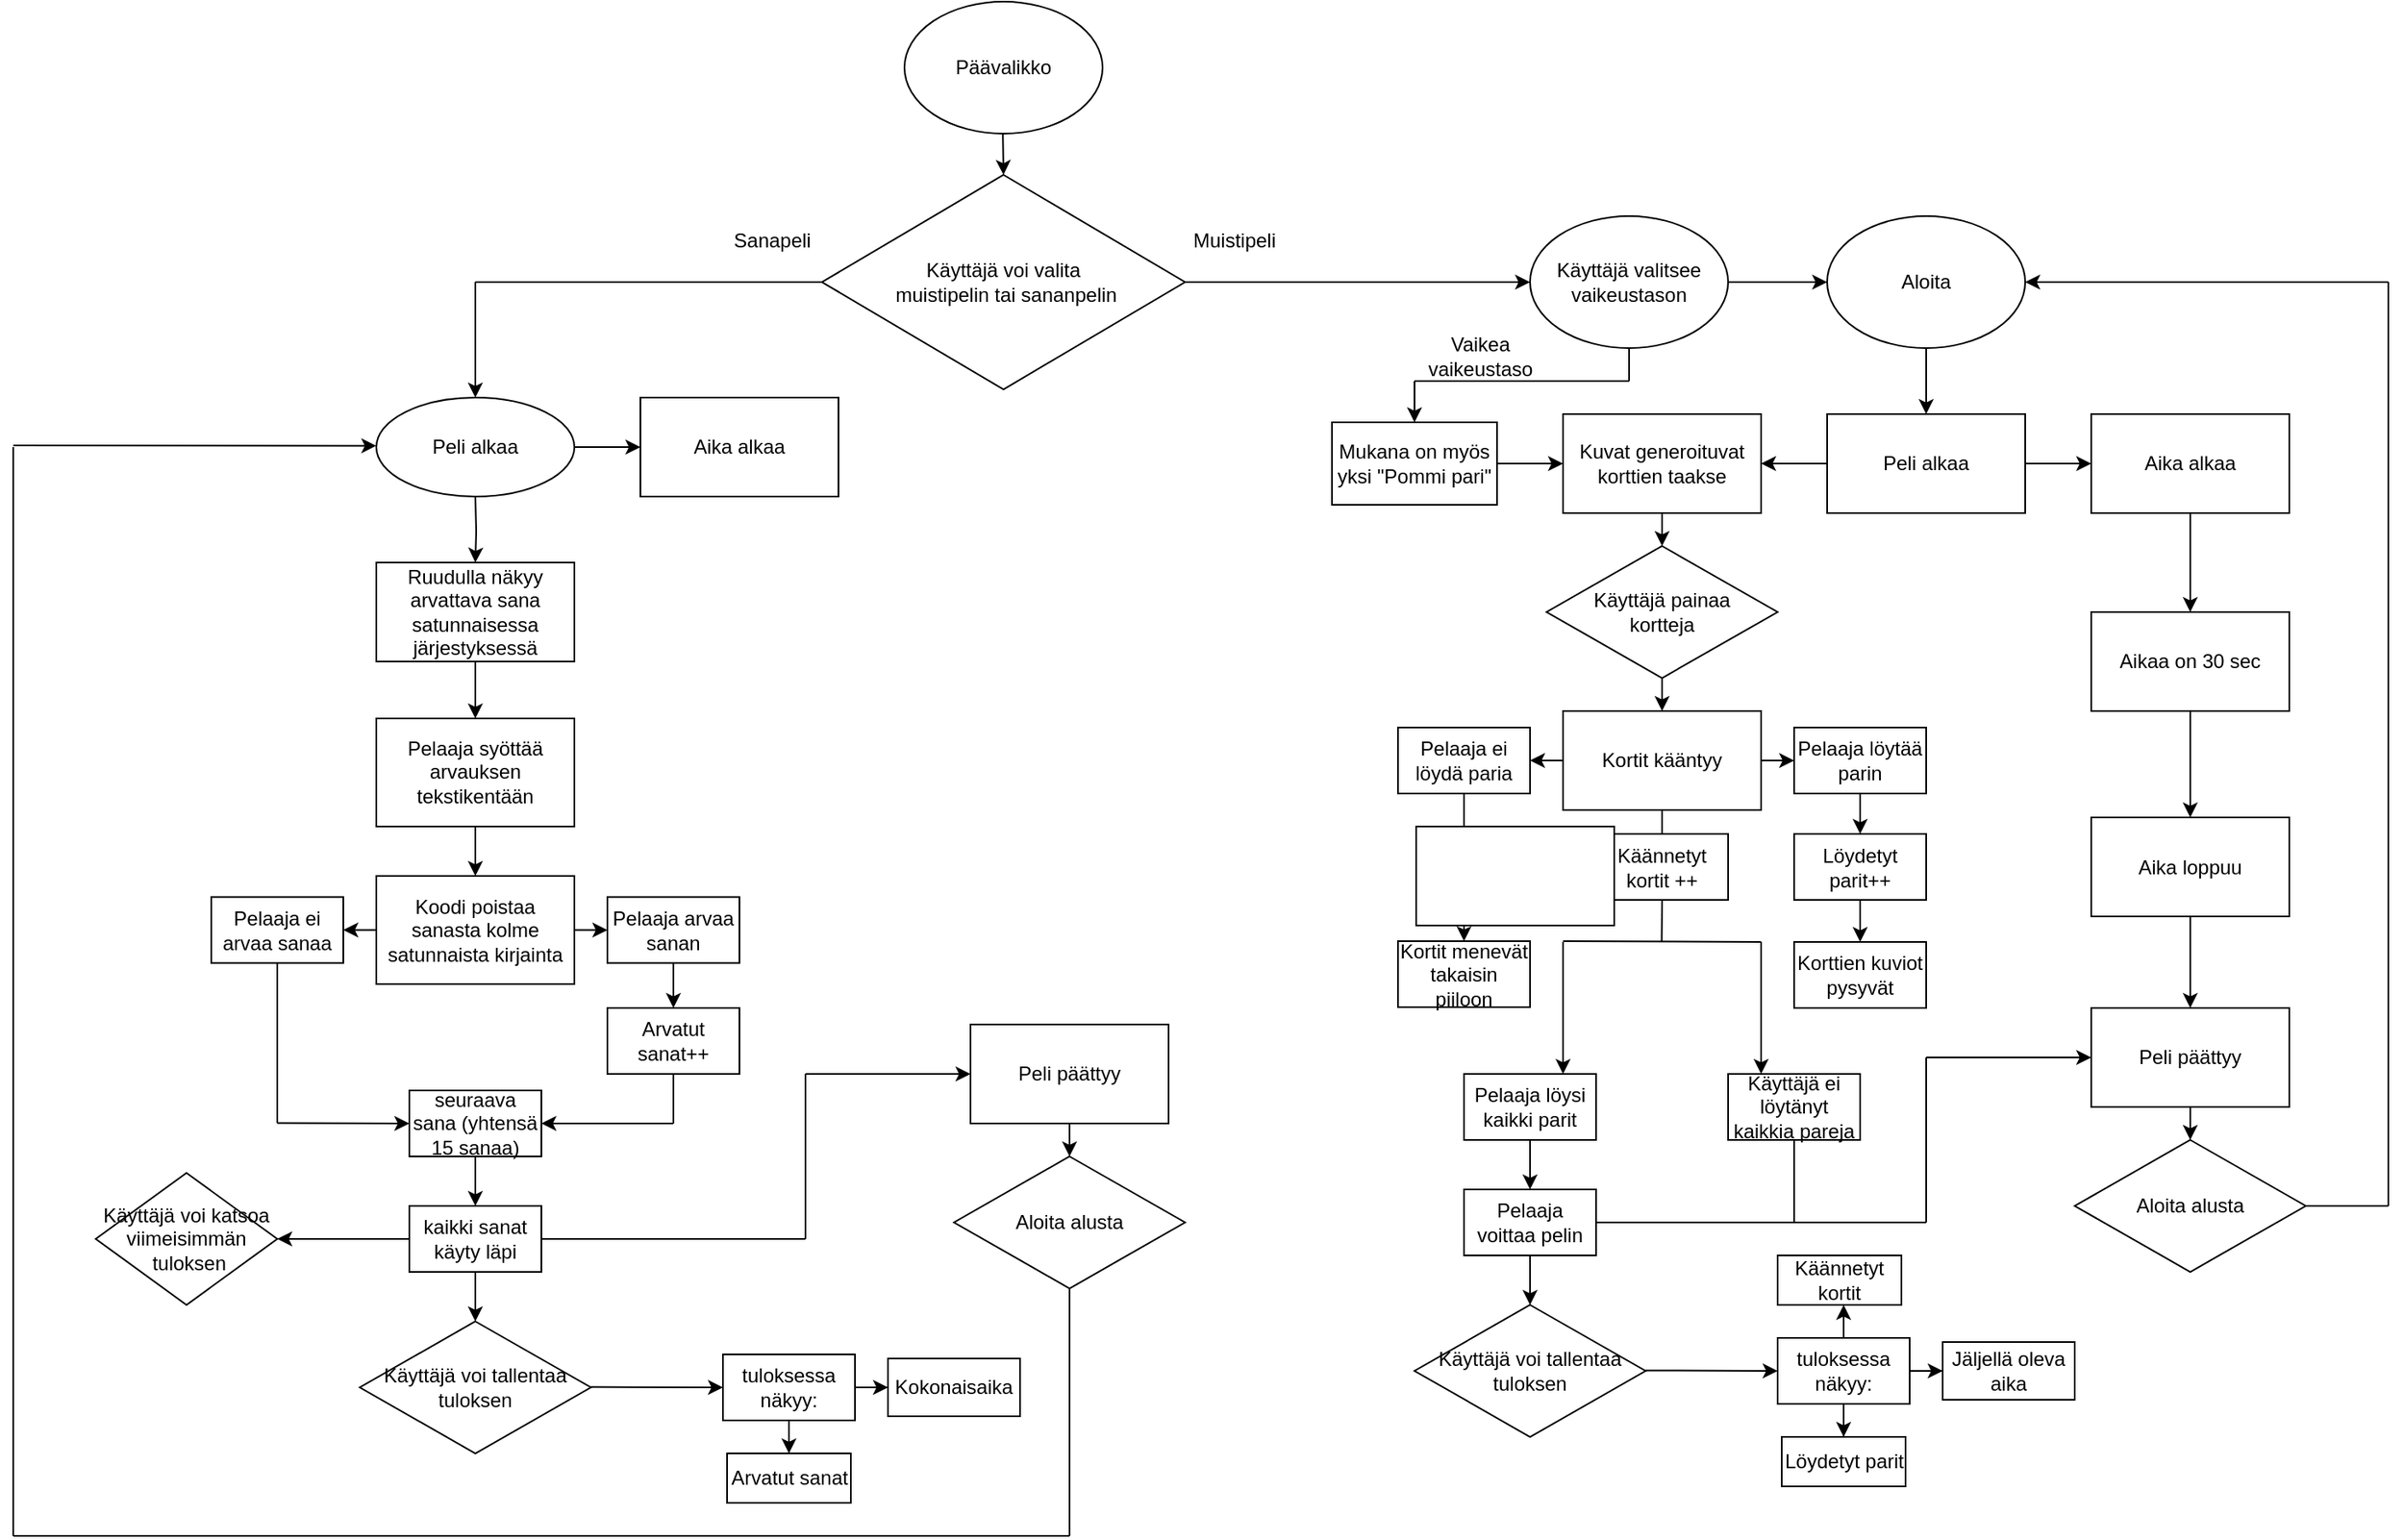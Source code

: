 <mxfile version="22.1.18" type="device">
  <diagram name="Sivu-1" id="blg8IRJWfw7xRQoUXau0">
    <mxGraphModel dx="2183" dy="1839" grid="1" gridSize="10" guides="1" tooltips="1" connect="1" arrows="1" fold="1" page="1" pageScale="1" pageWidth="827" pageHeight="1169" math="0" shadow="0">
      <root>
        <mxCell id="0" />
        <mxCell id="1" parent="0" />
        <mxCell id="RdQ2x4YeOk4E74sTO1TI-1" value="Aloita" style="ellipse;whiteSpace=wrap;html=1;" parent="1" vertex="1">
          <mxGeometry x="899" y="40" width="120" height="80" as="geometry" />
        </mxCell>
        <mxCell id="RdQ2x4YeOk4E74sTO1TI-3" value="" style="endArrow=classic;html=1;rounded=0;exitX=0.5;exitY=1;exitDx=0;exitDy=0;entryX=0.5;entryY=0;entryDx=0;entryDy=0;" parent="1" source="RdQ2x4YeOk4E74sTO1TI-1" target="RdQ2x4YeOk4E74sTO1TI-4" edge="1">
          <mxGeometry width="50" height="50" relative="1" as="geometry">
            <mxPoint x="829" y="290" as="sourcePoint" />
            <mxPoint x="839" y="160" as="targetPoint" />
          </mxGeometry>
        </mxCell>
        <mxCell id="RdQ2x4YeOk4E74sTO1TI-4" value="Peli alkaa" style="rounded=0;whiteSpace=wrap;html=1;" parent="1" vertex="1">
          <mxGeometry x="899" y="160" width="120" height="60" as="geometry" />
        </mxCell>
        <mxCell id="RdQ2x4YeOk4E74sTO1TI-5" value="Aika alkaa" style="rounded=0;whiteSpace=wrap;html=1;" parent="1" vertex="1">
          <mxGeometry x="1059" y="160" width="120" height="60" as="geometry" />
        </mxCell>
        <mxCell id="RdQ2x4YeOk4E74sTO1TI-6" value="Kuvat generoituvat&lt;br&gt;korttien taakse" style="rounded=0;whiteSpace=wrap;html=1;" parent="1" vertex="1">
          <mxGeometry x="739" y="160" width="120" height="60" as="geometry" />
        </mxCell>
        <mxCell id="RdQ2x4YeOk4E74sTO1TI-7" value="" style="endArrow=classic;html=1;rounded=0;exitX=0;exitY=0.5;exitDx=0;exitDy=0;entryX=1;entryY=0.5;entryDx=0;entryDy=0;" parent="1" source="RdQ2x4YeOk4E74sTO1TI-4" target="RdQ2x4YeOk4E74sTO1TI-6" edge="1">
          <mxGeometry width="50" height="50" relative="1" as="geometry">
            <mxPoint x="969" y="120" as="sourcePoint" />
            <mxPoint x="969" y="170" as="targetPoint" />
          </mxGeometry>
        </mxCell>
        <mxCell id="RdQ2x4YeOk4E74sTO1TI-8" value="" style="endArrow=classic;html=1;rounded=0;entryX=0;entryY=0.5;entryDx=0;entryDy=0;" parent="1" target="RdQ2x4YeOk4E74sTO1TI-5" edge="1">
          <mxGeometry width="50" height="50" relative="1" as="geometry">
            <mxPoint x="1019" y="190" as="sourcePoint" />
            <mxPoint x="869" y="200" as="targetPoint" />
          </mxGeometry>
        </mxCell>
        <mxCell id="RdQ2x4YeOk4E74sTO1TI-9" value="" style="endArrow=classic;html=1;rounded=0;exitX=0.5;exitY=1;exitDx=0;exitDy=0;" parent="1" source="RdQ2x4YeOk4E74sTO1TI-5" edge="1">
          <mxGeometry width="50" height="50" relative="1" as="geometry">
            <mxPoint x="1029" y="200" as="sourcePoint" />
            <mxPoint x="1119" y="280" as="targetPoint" />
          </mxGeometry>
        </mxCell>
        <mxCell id="RdQ2x4YeOk4E74sTO1TI-10" value="Aikaa on 30 sec" style="rounded=0;whiteSpace=wrap;html=1;" parent="1" vertex="1">
          <mxGeometry x="1059" y="280" width="120" height="60" as="geometry" />
        </mxCell>
        <mxCell id="RdQ2x4YeOk4E74sTO1TI-11" value="Käyttäjä painaa &lt;br&gt;kortteja" style="rhombus;whiteSpace=wrap;html=1;" parent="1" vertex="1">
          <mxGeometry x="729" y="240" width="140" height="80" as="geometry" />
        </mxCell>
        <mxCell id="RdQ2x4YeOk4E74sTO1TI-12" value="" style="endArrow=classic;html=1;rounded=0;exitX=0.5;exitY=1;exitDx=0;exitDy=0;entryX=0.5;entryY=0;entryDx=0;entryDy=0;" parent="1" source="RdQ2x4YeOk4E74sTO1TI-6" target="RdQ2x4YeOk4E74sTO1TI-11" edge="1">
          <mxGeometry width="50" height="50" relative="1" as="geometry">
            <mxPoint x="969" y="120" as="sourcePoint" />
            <mxPoint x="969" y="170" as="targetPoint" />
          </mxGeometry>
        </mxCell>
        <mxCell id="RdQ2x4YeOk4E74sTO1TI-13" value="" style="endArrow=classic;html=1;rounded=0;exitX=0.5;exitY=1;exitDx=0;exitDy=0;entryX=0.5;entryY=0;entryDx=0;entryDy=0;" parent="1" source="RdQ2x4YeOk4E74sTO1TI-10" target="RdQ2x4YeOk4E74sTO1TI-14" edge="1">
          <mxGeometry width="50" height="50" relative="1" as="geometry">
            <mxPoint x="1129" y="230" as="sourcePoint" />
            <mxPoint x="1119" y="400" as="targetPoint" />
          </mxGeometry>
        </mxCell>
        <mxCell id="RdQ2x4YeOk4E74sTO1TI-14" value="Aika loppuu" style="rounded=0;whiteSpace=wrap;html=1;" parent="1" vertex="1">
          <mxGeometry x="1059" y="404.5" width="120" height="60" as="geometry" />
        </mxCell>
        <mxCell id="RdQ2x4YeOk4E74sTO1TI-15" value="Peli päättyy" style="rounded=0;whiteSpace=wrap;html=1;" parent="1" vertex="1">
          <mxGeometry x="1059" y="520" width="120" height="60" as="geometry" />
        </mxCell>
        <mxCell id="RdQ2x4YeOk4E74sTO1TI-16" value="" style="endArrow=classic;html=1;rounded=0;exitX=0.5;exitY=1;exitDx=0;exitDy=0;entryX=0.5;entryY=0;entryDx=0;entryDy=0;" parent="1" source="RdQ2x4YeOk4E74sTO1TI-14" target="RdQ2x4YeOk4E74sTO1TI-15" edge="1">
          <mxGeometry width="50" height="50" relative="1" as="geometry">
            <mxPoint x="1129" y="350" as="sourcePoint" />
            <mxPoint x="1129" y="415" as="targetPoint" />
          </mxGeometry>
        </mxCell>
        <mxCell id="RdQ2x4YeOk4E74sTO1TI-18" value="Aloita alusta" style="rhombus;whiteSpace=wrap;html=1;" parent="1" vertex="1">
          <mxGeometry x="1049" y="600" width="140" height="80" as="geometry" />
        </mxCell>
        <mxCell id="RdQ2x4YeOk4E74sTO1TI-19" value="" style="endArrow=classic;html=1;rounded=0;exitX=0.5;exitY=1;exitDx=0;exitDy=0;entryX=0.5;entryY=0;entryDx=0;entryDy=0;" parent="1" source="RdQ2x4YeOk4E74sTO1TI-15" target="RdQ2x4YeOk4E74sTO1TI-18" edge="1">
          <mxGeometry width="50" height="50" relative="1" as="geometry">
            <mxPoint x="1129" y="475" as="sourcePoint" />
            <mxPoint x="1129" y="530" as="targetPoint" />
          </mxGeometry>
        </mxCell>
        <mxCell id="RdQ2x4YeOk4E74sTO1TI-21" value="" style="endArrow=none;html=1;rounded=0;exitX=1;exitY=0.5;exitDx=0;exitDy=0;" parent="1" source="RdQ2x4YeOk4E74sTO1TI-18" edge="1">
          <mxGeometry width="50" height="50" relative="1" as="geometry">
            <mxPoint x="939" y="480" as="sourcePoint" />
            <mxPoint x="1239" y="640" as="targetPoint" />
          </mxGeometry>
        </mxCell>
        <mxCell id="RdQ2x4YeOk4E74sTO1TI-22" value="" style="endArrow=classic;html=1;rounded=0;entryX=1;entryY=0.5;entryDx=0;entryDy=0;" parent="1" target="RdQ2x4YeOk4E74sTO1TI-1" edge="1">
          <mxGeometry width="50" height="50" relative="1" as="geometry">
            <mxPoint x="1239" y="80" as="sourcePoint" />
            <mxPoint x="1119" y="87.895" as="targetPoint" />
          </mxGeometry>
        </mxCell>
        <mxCell id="RdQ2x4YeOk4E74sTO1TI-23" value="" style="endArrow=none;html=1;rounded=0;" parent="1" edge="1">
          <mxGeometry width="50" height="50" relative="1" as="geometry">
            <mxPoint x="1239" y="640" as="sourcePoint" />
            <mxPoint x="1239" y="80" as="targetPoint" />
          </mxGeometry>
        </mxCell>
        <mxCell id="RdQ2x4YeOk4E74sTO1TI-25" value="Pelaaja ei löydä paria" style="rounded=0;whiteSpace=wrap;html=1;" parent="1" vertex="1">
          <mxGeometry x="639" y="350" width="80" height="40" as="geometry" />
        </mxCell>
        <mxCell id="RdQ2x4YeOk4E74sTO1TI-27" value="Pelaaja löytää parin" style="rounded=0;whiteSpace=wrap;html=1;" parent="1" vertex="1">
          <mxGeometry x="879" y="350" width="80" height="40" as="geometry" />
        </mxCell>
        <mxCell id="RdQ2x4YeOk4E74sTO1TI-28" value="Kortit kääntyy" style="rounded=0;whiteSpace=wrap;html=1;" parent="1" vertex="1">
          <mxGeometry x="739" y="340" width="120" height="60" as="geometry" />
        </mxCell>
        <mxCell id="RdQ2x4YeOk4E74sTO1TI-29" value="" style="endArrow=classic;html=1;rounded=0;exitX=1;exitY=0.5;exitDx=0;exitDy=0;entryX=0;entryY=0.5;entryDx=0;entryDy=0;" parent="1" source="RdQ2x4YeOk4E74sTO1TI-28" target="RdQ2x4YeOk4E74sTO1TI-27" edge="1">
          <mxGeometry width="50" height="50" relative="1" as="geometry">
            <mxPoint x="969" y="130" as="sourcePoint" />
            <mxPoint x="969" y="170" as="targetPoint" />
          </mxGeometry>
        </mxCell>
        <mxCell id="RdQ2x4YeOk4E74sTO1TI-30" value="" style="endArrow=classic;html=1;rounded=0;entryX=1;entryY=0.5;entryDx=0;entryDy=0;" parent="1" target="RdQ2x4YeOk4E74sTO1TI-25" edge="1">
          <mxGeometry width="50" height="50" relative="1" as="geometry">
            <mxPoint x="739" y="370" as="sourcePoint" />
            <mxPoint x="889" y="380" as="targetPoint" />
          </mxGeometry>
        </mxCell>
        <mxCell id="RdQ2x4YeOk4E74sTO1TI-32" value="" style="endArrow=classic;html=1;rounded=0;entryX=0.5;entryY=0;entryDx=0;entryDy=0;exitX=0.5;exitY=1;exitDx=0;exitDy=0;" parent="1" source="RdQ2x4YeOk4E74sTO1TI-25" target="RdQ2x4YeOk4E74sTO1TI-39" edge="1">
          <mxGeometry width="50" height="50" relative="1" as="geometry">
            <mxPoint x="749" y="380" as="sourcePoint" />
            <mxPoint x="729" y="380" as="targetPoint" />
          </mxGeometry>
        </mxCell>
        <mxCell id="RdQ2x4YeOk4E74sTO1TI-34" value="Löydetyt parit++" style="rounded=0;whiteSpace=wrap;html=1;" parent="1" vertex="1">
          <mxGeometry x="879" y="414.5" width="80" height="40" as="geometry" />
        </mxCell>
        <mxCell id="RdQ2x4YeOk4E74sTO1TI-35" value="" style="endArrow=classic;html=1;rounded=0;entryX=0.5;entryY=0;entryDx=0;entryDy=0;exitX=0.5;exitY=1;exitDx=0;exitDy=0;" parent="1" target="RdQ2x4YeOk4E74sTO1TI-34" edge="1">
          <mxGeometry width="50" height="50" relative="1" as="geometry">
            <mxPoint x="919" y="390" as="sourcePoint" />
            <mxPoint x="969" y="380" as="targetPoint" />
          </mxGeometry>
        </mxCell>
        <mxCell id="RdQ2x4YeOk4E74sTO1TI-36" value="Korttien kuviot pysyvät" style="rounded=0;whiteSpace=wrap;html=1;" parent="1" vertex="1">
          <mxGeometry x="879" y="480" width="80" height="40" as="geometry" />
        </mxCell>
        <mxCell id="RdQ2x4YeOk4E74sTO1TI-37" value="" style="endArrow=classic;html=1;rounded=0;entryX=0.5;entryY=0;entryDx=0;entryDy=0;exitX=0.5;exitY=1;exitDx=0;exitDy=0;" parent="1" source="RdQ2x4YeOk4E74sTO1TI-34" target="RdQ2x4YeOk4E74sTO1TI-36" edge="1">
          <mxGeometry width="50" height="50" relative="1" as="geometry">
            <mxPoint x="929" y="400" as="sourcePoint" />
            <mxPoint x="929" y="425" as="targetPoint" />
          </mxGeometry>
        </mxCell>
        <mxCell id="RdQ2x4YeOk4E74sTO1TI-38" value="" style="endArrow=classic;html=1;rounded=0;exitX=0.5;exitY=1;exitDx=0;exitDy=0;entryX=0.5;entryY=0;entryDx=0;entryDy=0;" parent="1" source="RdQ2x4YeOk4E74sTO1TI-11" target="RdQ2x4YeOk4E74sTO1TI-28" edge="1">
          <mxGeometry width="50" height="50" relative="1" as="geometry">
            <mxPoint x="809" y="230" as="sourcePoint" />
            <mxPoint x="809" y="250" as="targetPoint" />
          </mxGeometry>
        </mxCell>
        <mxCell id="RdQ2x4YeOk4E74sTO1TI-39" value="Kortit menevät takaisin piiloon" style="rounded=0;whiteSpace=wrap;html=1;" parent="1" vertex="1">
          <mxGeometry x="639" y="479.5" width="80" height="40" as="geometry" />
        </mxCell>
        <mxCell id="RdQ2x4YeOk4E74sTO1TI-41" value="Pelaaja löysi kaikki parit" style="rounded=0;whiteSpace=wrap;html=1;" parent="1" vertex="1">
          <mxGeometry x="679" y="560" width="80" height="40" as="geometry" />
        </mxCell>
        <mxCell id="RdQ2x4YeOk4E74sTO1TI-42" value="" style="endArrow=classic;html=1;rounded=0;entryX=0.75;entryY=0;entryDx=0;entryDy=0;" parent="1" target="RdQ2x4YeOk4E74sTO1TI-41" edge="1">
          <mxGeometry width="50" height="50" relative="1" as="geometry">
            <mxPoint x="739" y="480" as="sourcePoint" />
            <mxPoint x="809" y="350" as="targetPoint" />
          </mxGeometry>
        </mxCell>
        <mxCell id="RdQ2x4YeOk4E74sTO1TI-43" value="Käyttäjä ei löytänyt kaikkia pareja" style="rounded=0;whiteSpace=wrap;html=1;" parent="1" vertex="1">
          <mxGeometry x="839" y="560" width="80" height="40" as="geometry" />
        </mxCell>
        <mxCell id="RdQ2x4YeOk4E74sTO1TI-44" value="Pelaaja voittaa pelin" style="rounded=0;whiteSpace=wrap;html=1;" parent="1" vertex="1">
          <mxGeometry x="679" y="630" width="80" height="40" as="geometry" />
        </mxCell>
        <mxCell id="RdQ2x4YeOk4E74sTO1TI-45" value="" style="endArrow=classic;html=1;rounded=0;entryX=0.25;entryY=0;entryDx=0;entryDy=0;" parent="1" target="RdQ2x4YeOk4E74sTO1TI-43" edge="1">
          <mxGeometry width="50" height="50" relative="1" as="geometry">
            <mxPoint x="859" y="480" as="sourcePoint" />
            <mxPoint x="734" y="570" as="targetPoint" />
          </mxGeometry>
        </mxCell>
        <mxCell id="RdQ2x4YeOk4E74sTO1TI-46" value="" style="endArrow=none;html=1;rounded=0;exitX=1;exitY=0.5;exitDx=0;exitDy=0;" parent="1" source="RdQ2x4YeOk4E74sTO1TI-44" edge="1">
          <mxGeometry width="50" height="50" relative="1" as="geometry">
            <mxPoint x="839" y="659.7" as="sourcePoint" />
            <mxPoint x="959" y="650" as="targetPoint" />
          </mxGeometry>
        </mxCell>
        <mxCell id="RdQ2x4YeOk4E74sTO1TI-47" value="" style="endArrow=none;html=1;rounded=0;" parent="1" edge="1">
          <mxGeometry width="50" height="50" relative="1" as="geometry">
            <mxPoint x="959" y="650" as="sourcePoint" />
            <mxPoint x="959" y="550" as="targetPoint" />
          </mxGeometry>
        </mxCell>
        <mxCell id="RdQ2x4YeOk4E74sTO1TI-48" value="" style="endArrow=classic;html=1;rounded=0;entryX=0;entryY=0.5;entryDx=0;entryDy=0;" parent="1" target="RdQ2x4YeOk4E74sTO1TI-15" edge="1">
          <mxGeometry width="50" height="50" relative="1" as="geometry">
            <mxPoint x="959" y="550" as="sourcePoint" />
            <mxPoint x="689" y="490" as="targetPoint" />
          </mxGeometry>
        </mxCell>
        <mxCell id="RdQ2x4YeOk4E74sTO1TI-49" value="" style="endArrow=classic;html=1;rounded=0;entryX=0.5;entryY=0;entryDx=0;entryDy=0;exitX=0.5;exitY=1;exitDx=0;exitDy=0;" parent="1" source="RdQ2x4YeOk4E74sTO1TI-41" target="RdQ2x4YeOk4E74sTO1TI-44" edge="1">
          <mxGeometry width="50" height="50" relative="1" as="geometry">
            <mxPoint x="689" y="464.5" as="sourcePoint" />
            <mxPoint x="689" y="490" as="targetPoint" />
          </mxGeometry>
        </mxCell>
        <mxCell id="RdQ2x4YeOk4E74sTO1TI-50" value="" style="endArrow=none;html=1;rounded=0;entryX=0.5;entryY=1;entryDx=0;entryDy=0;" parent="1" target="RdQ2x4YeOk4E74sTO1TI-43" edge="1">
          <mxGeometry width="50" height="50" relative="1" as="geometry">
            <mxPoint x="879" y="650" as="sourcePoint" />
            <mxPoint x="969" y="560" as="targetPoint" />
          </mxGeometry>
        </mxCell>
        <mxCell id="RdQ2x4YeOk4E74sTO1TI-51" value="" style="endArrow=none;html=1;rounded=0;exitX=1;exitY=0.5;exitDx=0;exitDy=0;" parent="1" edge="1">
          <mxGeometry width="50" height="50" relative="1" as="geometry">
            <mxPoint x="739" y="479.5" as="sourcePoint" />
            <mxPoint x="859" y="480" as="targetPoint" />
          </mxGeometry>
        </mxCell>
        <mxCell id="RdQ2x4YeOk4E74sTO1TI-52" value="" style="endArrow=none;html=1;rounded=0;entryX=0.5;entryY=1;entryDx=0;entryDy=0;" parent="1" source="RdQ2x4YeOk4E74sTO1TI-31" target="RdQ2x4YeOk4E74sTO1TI-28" edge="1">
          <mxGeometry width="50" height="50" relative="1" as="geometry">
            <mxPoint x="798.76" y="479.5" as="sourcePoint" />
            <mxPoint x="798.76" y="429.5" as="targetPoint" />
          </mxGeometry>
        </mxCell>
        <mxCell id="TC17rRujDP-4hTcENaMx-3" value="Käyttäjä voi valita&lt;br&gt;&amp;nbsp;muistipelin tai sananpelin" style="rhombus;whiteSpace=wrap;html=1;" parent="1" vertex="1">
          <mxGeometry x="290" y="15" width="220" height="130" as="geometry" />
        </mxCell>
        <mxCell id="TC17rRujDP-4hTcENaMx-4" value="Päävalikko" style="ellipse;whiteSpace=wrap;html=1;" parent="1" vertex="1">
          <mxGeometry x="340" y="-90" width="120" height="80" as="geometry" />
        </mxCell>
        <mxCell id="TC17rRujDP-4hTcENaMx-5" value="" style="endArrow=classic;html=1;rounded=0;exitX=1;exitY=0.5;exitDx=0;exitDy=0;" parent="1" source="TC17rRujDP-4hTcENaMx-3" edge="1">
          <mxGeometry width="50" height="50" relative="1" as="geometry">
            <mxPoint x="629" y="80" as="sourcePoint" />
            <mxPoint x="719" y="80" as="targetPoint" />
          </mxGeometry>
        </mxCell>
        <mxCell id="TC17rRujDP-4hTcENaMx-6" value="Muistipeli" style="text;html=1;strokeColor=none;fillColor=none;align=center;verticalAlign=middle;whiteSpace=wrap;rounded=0;" parent="1" vertex="1">
          <mxGeometry x="510" y="40" width="60" height="30" as="geometry" />
        </mxCell>
        <mxCell id="TC17rRujDP-4hTcENaMx-7" value="Sanapeli" style="text;html=1;strokeColor=none;fillColor=none;align=center;verticalAlign=middle;whiteSpace=wrap;rounded=0;" parent="1" vertex="1">
          <mxGeometry x="230" y="40" width="60" height="30" as="geometry" />
        </mxCell>
        <mxCell id="TC17rRujDP-4hTcENaMx-9" value="" style="endArrow=classic;html=1;rounded=0;exitX=0.5;exitY=1;exitDx=0;exitDy=0;entryX=0.5;entryY=0;entryDx=0;entryDy=0;" parent="1" target="TC17rRujDP-4hTcENaMx-3" edge="1">
          <mxGeometry width="50" height="50" relative="1" as="geometry">
            <mxPoint x="399.6" y="-10" as="sourcePoint" />
            <mxPoint x="399.6" y="10" as="targetPoint" />
          </mxGeometry>
        </mxCell>
        <mxCell id="TC17rRujDP-4hTcENaMx-12" value="" style="endArrow=none;html=1;rounded=0;entryX=0.5;entryY=1;entryDx=0;entryDy=0;" parent="1" target="RdQ2x4YeOk4E74sTO1TI-31" edge="1">
          <mxGeometry width="50" height="50" relative="1" as="geometry">
            <mxPoint x="798.76" y="479.5" as="sourcePoint" />
            <mxPoint x="799" y="400" as="targetPoint" />
          </mxGeometry>
        </mxCell>
        <mxCell id="RdQ2x4YeOk4E74sTO1TI-31" value="Käännetyt kortit ++" style="rounded=0;whiteSpace=wrap;html=1;" parent="1" vertex="1">
          <mxGeometry x="759" y="414.5" width="80" height="40" as="geometry" />
        </mxCell>
        <mxCell id="TC17rRujDP-4hTcENaMx-14" value="Käyttäjä voi tallentaa tuloksen" style="rhombus;whiteSpace=wrap;html=1;" parent="1" vertex="1">
          <mxGeometry x="649" y="700" width="140" height="80" as="geometry" />
        </mxCell>
        <mxCell id="TC17rRujDP-4hTcENaMx-15" value="" style="endArrow=classic;html=1;rounded=0;entryX=0.5;entryY=0;entryDx=0;entryDy=0;exitX=0.5;exitY=1;exitDx=0;exitDy=0;" parent="1" edge="1">
          <mxGeometry width="50" height="50" relative="1" as="geometry">
            <mxPoint x="719" y="670" as="sourcePoint" />
            <mxPoint x="719" y="700" as="targetPoint" />
          </mxGeometry>
        </mxCell>
        <mxCell id="TC17rRujDP-4hTcENaMx-16" value="Käyttäjä valitsee vaikeustason" style="ellipse;whiteSpace=wrap;html=1;" parent="1" vertex="1">
          <mxGeometry x="719" y="40" width="120" height="80" as="geometry" />
        </mxCell>
        <mxCell id="TC17rRujDP-4hTcENaMx-17" value="" style="endArrow=classic;html=1;rounded=0;exitX=1;exitY=0.5;exitDx=0;exitDy=0;" parent="1" edge="1">
          <mxGeometry width="50" height="50" relative="1" as="geometry">
            <mxPoint x="839" y="80" as="sourcePoint" />
            <mxPoint x="899" y="80" as="targetPoint" />
          </mxGeometry>
        </mxCell>
        <mxCell id="TC17rRujDP-4hTcENaMx-19" value="" style="endArrow=none;html=1;rounded=0;" parent="1" edge="1">
          <mxGeometry width="50" height="50" relative="1" as="geometry">
            <mxPoint x="779" y="120" as="sourcePoint" />
            <mxPoint x="779" y="140" as="targetPoint" />
          </mxGeometry>
        </mxCell>
        <mxCell id="TC17rRujDP-4hTcENaMx-20" value="" style="endArrow=none;html=1;rounded=0;" parent="1" edge="1">
          <mxGeometry width="50" height="50" relative="1" as="geometry">
            <mxPoint x="649" y="140" as="sourcePoint" />
            <mxPoint x="779" y="140" as="targetPoint" />
          </mxGeometry>
        </mxCell>
        <mxCell id="TC17rRujDP-4hTcENaMx-22" value="Vaikea vaikeustaso" style="text;html=1;strokeColor=none;fillColor=none;align=center;verticalAlign=middle;whiteSpace=wrap;rounded=0;" parent="1" vertex="1">
          <mxGeometry x="659" y="110" width="60" height="30" as="geometry" />
        </mxCell>
        <mxCell id="TC17rRujDP-4hTcENaMx-26" style="edgeStyle=orthogonalEdgeStyle;rounded=0;orthogonalLoop=1;jettySize=auto;html=1;entryX=0.5;entryY=0;entryDx=0;entryDy=0;" parent="1" target="TC17rRujDP-4hTcENaMx-23" edge="1">
          <mxGeometry relative="1" as="geometry">
            <mxPoint x="629" y="160" as="targetPoint" />
            <mxPoint x="649" y="140" as="sourcePoint" />
            <Array as="points" />
          </mxGeometry>
        </mxCell>
        <mxCell id="TC17rRujDP-4hTcENaMx-27" style="edgeStyle=orthogonalEdgeStyle;rounded=0;orthogonalLoop=1;jettySize=auto;html=1;" parent="1" source="TC17rRujDP-4hTcENaMx-23" target="RdQ2x4YeOk4E74sTO1TI-6" edge="1">
          <mxGeometry relative="1" as="geometry" />
        </mxCell>
        <mxCell id="TC17rRujDP-4hTcENaMx-23" value="Mukana on myös yksi &quot;Pommi pari&quot;" style="rounded=0;whiteSpace=wrap;html=1;" parent="1" vertex="1">
          <mxGeometry x="599" y="165" width="100" height="50" as="geometry" />
        </mxCell>
        <mxCell id="TC17rRujDP-4hTcENaMx-31" value="" style="endArrow=classic;html=1;rounded=0;exitX=0.5;exitY=1;exitDx=0;exitDy=0;entryX=0.5;entryY=0;entryDx=0;entryDy=0;" parent="1" edge="1">
          <mxGeometry width="50" height="50" relative="1" as="geometry">
            <mxPoint x="80" y="110" as="sourcePoint" />
            <mxPoint x="80" y="150" as="targetPoint" />
          </mxGeometry>
        </mxCell>
        <mxCell id="TC17rRujDP-4hTcENaMx-36" style="edgeStyle=orthogonalEdgeStyle;rounded=0;orthogonalLoop=1;jettySize=auto;html=1;entryX=0.5;entryY=0;entryDx=0;entryDy=0;" parent="1" target="TC17rRujDP-4hTcENaMx-35" edge="1">
          <mxGeometry relative="1" as="geometry">
            <mxPoint x="80" y="210" as="sourcePoint" />
          </mxGeometry>
        </mxCell>
        <mxCell id="TC17rRujDP-4hTcENaMx-33" value="Aika alkaa" style="rounded=0;whiteSpace=wrap;html=1;" parent="1" vertex="1">
          <mxGeometry x="180" y="150" width="120" height="60" as="geometry" />
        </mxCell>
        <mxCell id="TC17rRujDP-4hTcENaMx-34" value="" style="endArrow=classic;html=1;rounded=0;entryX=0;entryY=0.5;entryDx=0;entryDy=0;" parent="1" target="TC17rRujDP-4hTcENaMx-33" edge="1">
          <mxGeometry width="50" height="50" relative="1" as="geometry">
            <mxPoint x="140" y="180" as="sourcePoint" />
            <mxPoint x="-10" y="190" as="targetPoint" />
          </mxGeometry>
        </mxCell>
        <mxCell id="TC17rRujDP-4hTcENaMx-38" style="edgeStyle=orthogonalEdgeStyle;rounded=0;orthogonalLoop=1;jettySize=auto;html=1;entryX=0.5;entryY=0;entryDx=0;entryDy=0;" parent="1" source="TC17rRujDP-4hTcENaMx-35" target="TC17rRujDP-4hTcENaMx-37" edge="1">
          <mxGeometry relative="1" as="geometry" />
        </mxCell>
        <mxCell id="TC17rRujDP-4hTcENaMx-35" value="Ruudulla näkyy arvattava sana satunnaisessa järjestyksessä" style="rounded=0;whiteSpace=wrap;html=1;" parent="1" vertex="1">
          <mxGeometry x="20" y="250" width="120" height="60" as="geometry" />
        </mxCell>
        <mxCell id="R0lZ0fIE4HeVBY9a9Im8-10" style="edgeStyle=orthogonalEdgeStyle;rounded=0;orthogonalLoop=1;jettySize=auto;html=1;entryX=0.5;entryY=0;entryDx=0;entryDy=0;" edge="1" parent="1" source="TC17rRujDP-4hTcENaMx-37" target="R0lZ0fIE4HeVBY9a9Im8-9">
          <mxGeometry relative="1" as="geometry" />
        </mxCell>
        <mxCell id="TC17rRujDP-4hTcENaMx-37" value="Pelaaja syöttää arvauksen tekstikentään" style="rounded=0;whiteSpace=wrap;html=1;" parent="1" vertex="1">
          <mxGeometry x="20" y="344.5" width="120" height="65.5" as="geometry" />
        </mxCell>
        <mxCell id="R0lZ0fIE4HeVBY9a9Im8-1" value="" style="endArrow=none;html=1;rounded=0;entryX=0;entryY=0.5;entryDx=0;entryDy=0;" edge="1" parent="1" target="TC17rRujDP-4hTcENaMx-3">
          <mxGeometry width="50" height="50" relative="1" as="geometry">
            <mxPoint x="80" y="80" as="sourcePoint" />
            <mxPoint x="350" y="260" as="targetPoint" />
          </mxGeometry>
        </mxCell>
        <mxCell id="R0lZ0fIE4HeVBY9a9Im8-2" value="" style="endArrow=none;html=1;rounded=0;" edge="1" parent="1">
          <mxGeometry width="50" height="50" relative="1" as="geometry">
            <mxPoint x="80" y="80" as="sourcePoint" />
            <mxPoint x="80" y="110" as="targetPoint" />
          </mxGeometry>
        </mxCell>
        <mxCell id="R0lZ0fIE4HeVBY9a9Im8-3" value="Pelaaja ei arvaa sanaa" style="rounded=0;whiteSpace=wrap;html=1;" vertex="1" parent="1">
          <mxGeometry x="-80" y="452.75" width="80" height="40" as="geometry" />
        </mxCell>
        <mxCell id="R0lZ0fIE4HeVBY9a9Im8-17" style="edgeStyle=orthogonalEdgeStyle;rounded=0;orthogonalLoop=1;jettySize=auto;html=1;entryX=0.5;entryY=0;entryDx=0;entryDy=0;" edge="1" parent="1" source="R0lZ0fIE4HeVBY9a9Im8-4" target="R0lZ0fIE4HeVBY9a9Im8-15">
          <mxGeometry relative="1" as="geometry" />
        </mxCell>
        <mxCell id="R0lZ0fIE4HeVBY9a9Im8-4" value="Pelaaja arvaa sanan" style="rounded=0;whiteSpace=wrap;html=1;" vertex="1" parent="1">
          <mxGeometry x="160" y="452.75" width="80" height="40" as="geometry" />
        </mxCell>
        <mxCell id="R0lZ0fIE4HeVBY9a9Im8-6" value="" style="endArrow=classic;html=1;rounded=0;exitX=1;exitY=0.5;exitDx=0;exitDy=0;entryX=0;entryY=0.5;entryDx=0;entryDy=0;" edge="1" parent="1">
          <mxGeometry width="50" height="50" relative="1" as="geometry">
            <mxPoint x="140" y="472.75" as="sourcePoint" />
            <mxPoint x="160" y="472.75" as="targetPoint" />
          </mxGeometry>
        </mxCell>
        <mxCell id="R0lZ0fIE4HeVBY9a9Im8-7" value="" style="endArrow=classic;html=1;rounded=0;entryX=1;entryY=0.5;entryDx=0;entryDy=0;" edge="1" parent="1" target="R0lZ0fIE4HeVBY9a9Im8-3">
          <mxGeometry width="50" height="50" relative="1" as="geometry">
            <mxPoint x="20" y="472.75" as="sourcePoint" />
            <mxPoint x="170" y="482.75" as="targetPoint" />
          </mxGeometry>
        </mxCell>
        <mxCell id="R0lZ0fIE4HeVBY9a9Im8-9" value="Koodi poistaa sanasta kolme satunnaista kirjainta" style="rounded=0;whiteSpace=wrap;html=1;" vertex="1" parent="1">
          <mxGeometry x="20" y="440" width="120" height="65.5" as="geometry" />
        </mxCell>
        <mxCell id="R0lZ0fIE4HeVBY9a9Im8-15" value="Arvatut sanat++" style="rounded=0;whiteSpace=wrap;html=1;" vertex="1" parent="1">
          <mxGeometry x="160" y="520" width="80" height="40" as="geometry" />
        </mxCell>
        <mxCell id="R0lZ0fIE4HeVBY9a9Im8-27" style="edgeStyle=orthogonalEdgeStyle;rounded=0;orthogonalLoop=1;jettySize=auto;html=1;entryX=0.5;entryY=0;entryDx=0;entryDy=0;" edge="1" parent="1" source="R0lZ0fIE4HeVBY9a9Im8-19" target="R0lZ0fIE4HeVBY9a9Im8-26">
          <mxGeometry relative="1" as="geometry" />
        </mxCell>
        <mxCell id="R0lZ0fIE4HeVBY9a9Im8-19" value="seuraava sana (yhtensä 15 sanaa)" style="rounded=0;whiteSpace=wrap;html=1;" vertex="1" parent="1">
          <mxGeometry x="40" y="570" width="80" height="40" as="geometry" />
        </mxCell>
        <mxCell id="R0lZ0fIE4HeVBY9a9Im8-20" value="" style="endArrow=none;html=1;rounded=0;entryX=0.5;entryY=1;entryDx=0;entryDy=0;" edge="1" parent="1" target="R0lZ0fIE4HeVBY9a9Im8-15">
          <mxGeometry width="50" height="50" relative="1" as="geometry">
            <mxPoint x="200" y="590" as="sourcePoint" />
            <mxPoint x="350" y="440" as="targetPoint" />
          </mxGeometry>
        </mxCell>
        <mxCell id="R0lZ0fIE4HeVBY9a9Im8-21" value="" style="endArrow=classic;html=1;rounded=0;entryX=1;entryY=0.5;entryDx=0;entryDy=0;" edge="1" parent="1" target="R0lZ0fIE4HeVBY9a9Im8-19">
          <mxGeometry width="50" height="50" relative="1" as="geometry">
            <mxPoint x="200" y="590" as="sourcePoint" />
            <mxPoint x="350" y="440" as="targetPoint" />
          </mxGeometry>
        </mxCell>
        <mxCell id="R0lZ0fIE4HeVBY9a9Im8-24" value="" style="endArrow=none;html=1;rounded=0;entryX=0.5;entryY=1;entryDx=0;entryDy=0;" edge="1" parent="1" target="R0lZ0fIE4HeVBY9a9Im8-3">
          <mxGeometry width="50" height="50" relative="1" as="geometry">
            <mxPoint x="-40" y="589.75" as="sourcePoint" />
            <mxPoint x="-40" y="559.75" as="targetPoint" />
          </mxGeometry>
        </mxCell>
        <mxCell id="R0lZ0fIE4HeVBY9a9Im8-25" value="" style="endArrow=classic;html=1;rounded=0;entryX=0;entryY=0.5;entryDx=0;entryDy=0;" edge="1" parent="1" target="R0lZ0fIE4HeVBY9a9Im8-19">
          <mxGeometry width="50" height="50" relative="1" as="geometry">
            <mxPoint x="-40" y="589.75" as="sourcePoint" />
            <mxPoint x="-120" y="589.75" as="targetPoint" />
          </mxGeometry>
        </mxCell>
        <mxCell id="R0lZ0fIE4HeVBY9a9Im8-29" style="edgeStyle=orthogonalEdgeStyle;rounded=0;orthogonalLoop=1;jettySize=auto;html=1;entryX=0.5;entryY=0;entryDx=0;entryDy=0;" edge="1" parent="1" source="R0lZ0fIE4HeVBY9a9Im8-26">
          <mxGeometry relative="1" as="geometry">
            <mxPoint x="80" y="710" as="targetPoint" />
          </mxGeometry>
        </mxCell>
        <mxCell id="R0lZ0fIE4HeVBY9a9Im8-26" value="kaikki sanat käyty läpi" style="rounded=0;whiteSpace=wrap;html=1;" vertex="1" parent="1">
          <mxGeometry x="40" y="640" width="80" height="40" as="geometry" />
        </mxCell>
        <mxCell id="R0lZ0fIE4HeVBY9a9Im8-30" value="Käyttäjä voi tallentaa tuloksen" style="rhombus;whiteSpace=wrap;html=1;" vertex="1" parent="1">
          <mxGeometry x="10" y="710" width="140" height="80" as="geometry" />
        </mxCell>
        <mxCell id="R0lZ0fIE4HeVBY9a9Im8-31" value="" style="endArrow=none;html=1;rounded=0;exitX=1;exitY=0.5;exitDx=0;exitDy=0;" edge="1" parent="1">
          <mxGeometry width="50" height="50" relative="1" as="geometry">
            <mxPoint x="120" y="660" as="sourcePoint" />
            <mxPoint x="280" y="660" as="targetPoint" />
          </mxGeometry>
        </mxCell>
        <mxCell id="R0lZ0fIE4HeVBY9a9Im8-32" value="" style="endArrow=none;html=1;rounded=0;" edge="1" parent="1">
          <mxGeometry width="50" height="50" relative="1" as="geometry">
            <mxPoint x="280" y="660" as="sourcePoint" />
            <mxPoint x="280" y="560" as="targetPoint" />
          </mxGeometry>
        </mxCell>
        <mxCell id="R0lZ0fIE4HeVBY9a9Im8-33" value="" style="endArrow=classic;html=1;rounded=0;entryX=0;entryY=0.5;entryDx=0;entryDy=0;" edge="1" parent="1">
          <mxGeometry width="50" height="50" relative="1" as="geometry">
            <mxPoint x="280" y="560" as="sourcePoint" />
            <mxPoint x="380" y="560" as="targetPoint" />
          </mxGeometry>
        </mxCell>
        <mxCell id="R0lZ0fIE4HeVBY9a9Im8-34" value="Peli päättyy" style="rounded=0;whiteSpace=wrap;html=1;" vertex="1" parent="1">
          <mxGeometry x="380" y="530" width="120" height="60" as="geometry" />
        </mxCell>
        <mxCell id="R0lZ0fIE4HeVBY9a9Im8-35" value="Aloita alusta" style="rhombus;whiteSpace=wrap;html=1;" vertex="1" parent="1">
          <mxGeometry x="370" y="610" width="140" height="80" as="geometry" />
        </mxCell>
        <mxCell id="R0lZ0fIE4HeVBY9a9Im8-36" value="" style="endArrow=classic;html=1;rounded=0;exitX=0.5;exitY=1;exitDx=0;exitDy=0;entryX=0.5;entryY=0;entryDx=0;entryDy=0;" edge="1" parent="1" target="R0lZ0fIE4HeVBY9a9Im8-35">
          <mxGeometry width="50" height="50" relative="1" as="geometry">
            <mxPoint x="440" y="590" as="sourcePoint" />
            <mxPoint x="450" y="540" as="targetPoint" />
          </mxGeometry>
        </mxCell>
        <mxCell id="R0lZ0fIE4HeVBY9a9Im8-37" value="" style="endArrow=none;html=1;rounded=0;exitX=1;exitY=0.5;exitDx=0;exitDy=0;" edge="1" parent="1">
          <mxGeometry width="50" height="50" relative="1" as="geometry">
            <mxPoint x="440" y="690" as="sourcePoint" />
            <mxPoint x="440" y="840" as="targetPoint" />
          </mxGeometry>
        </mxCell>
        <mxCell id="R0lZ0fIE4HeVBY9a9Im8-38" value="" style="endArrow=none;html=1;rounded=0;" edge="1" parent="1">
          <mxGeometry width="50" height="50" relative="1" as="geometry">
            <mxPoint x="-200" y="840" as="sourcePoint" />
            <mxPoint x="440" y="840" as="targetPoint" />
          </mxGeometry>
        </mxCell>
        <mxCell id="R0lZ0fIE4HeVBY9a9Im8-41" style="edgeStyle=orthogonalEdgeStyle;rounded=0;orthogonalLoop=1;jettySize=auto;html=1;exitX=0;exitY=0.5;exitDx=0;exitDy=0;" edge="1" parent="1" source="R0lZ0fIE4HeVBY9a9Im8-26">
          <mxGeometry relative="1" as="geometry">
            <mxPoint x="90" y="690" as="sourcePoint" />
            <mxPoint x="-40" y="660" as="targetPoint" />
          </mxGeometry>
        </mxCell>
        <mxCell id="R0lZ0fIE4HeVBY9a9Im8-42" value="Käyttäjä voi katsoa viimeisimmän&lt;br&gt;&amp;nbsp;tuloksen" style="rhombus;whiteSpace=wrap;html=1;" vertex="1" parent="1">
          <mxGeometry x="-150" y="620" width="110" height="80" as="geometry" />
        </mxCell>
        <mxCell id="R0lZ0fIE4HeVBY9a9Im8-43" value="" style="endArrow=none;html=1;rounded=0;" edge="1" parent="1">
          <mxGeometry width="50" height="50" relative="1" as="geometry">
            <mxPoint x="-200" y="180" as="sourcePoint" />
            <mxPoint x="-200" y="840" as="targetPoint" />
          </mxGeometry>
        </mxCell>
        <mxCell id="R0lZ0fIE4HeVBY9a9Im8-44" value="" style="endArrow=classic;html=1;rounded=0;entryX=0;entryY=0.5;entryDx=0;entryDy=0;" edge="1" parent="1">
          <mxGeometry width="50" height="50" relative="1" as="geometry">
            <mxPoint x="-200" y="179" as="sourcePoint" />
            <mxPoint x="20" y="179.23" as="targetPoint" />
          </mxGeometry>
        </mxCell>
        <mxCell id="R0lZ0fIE4HeVBY9a9Im8-49" value="" style="edgeStyle=orthogonalEdgeStyle;rounded=0;orthogonalLoop=1;jettySize=auto;html=1;" edge="1" parent="1" source="R0lZ0fIE4HeVBY9a9Im8-45" target="R0lZ0fIE4HeVBY9a9Im8-48">
          <mxGeometry relative="1" as="geometry" />
        </mxCell>
        <mxCell id="R0lZ0fIE4HeVBY9a9Im8-50" value="" style="edgeStyle=orthogonalEdgeStyle;rounded=0;orthogonalLoop=1;jettySize=auto;html=1;" edge="1" parent="1" source="R0lZ0fIE4HeVBY9a9Im8-45" target="R0lZ0fIE4HeVBY9a9Im8-47">
          <mxGeometry relative="1" as="geometry" />
        </mxCell>
        <mxCell id="R0lZ0fIE4HeVBY9a9Im8-45" value="tuloksessa näkyy:" style="rounded=0;whiteSpace=wrap;html=1;" vertex="1" parent="1">
          <mxGeometry x="230" y="730" width="80" height="40" as="geometry" />
        </mxCell>
        <mxCell id="R0lZ0fIE4HeVBY9a9Im8-46" value="" style="endArrow=classic;html=1;rounded=0;entryX=0;entryY=0.5;entryDx=0;entryDy=0;" edge="1" parent="1" target="R0lZ0fIE4HeVBY9a9Im8-45">
          <mxGeometry width="50" height="50" relative="1" as="geometry">
            <mxPoint x="150" y="749.75" as="sourcePoint" />
            <mxPoint x="70" y="749.75" as="targetPoint" />
          </mxGeometry>
        </mxCell>
        <mxCell id="R0lZ0fIE4HeVBY9a9Im8-47" value="Arvatut sanat" style="rounded=0;whiteSpace=wrap;html=1;" vertex="1" parent="1">
          <mxGeometry x="232.5" y="790" width="75" height="30" as="geometry" />
        </mxCell>
        <mxCell id="R0lZ0fIE4HeVBY9a9Im8-48" value="Kokonaisaika" style="rounded=0;whiteSpace=wrap;html=1;" vertex="1" parent="1">
          <mxGeometry x="330" y="732.5" width="80" height="35" as="geometry" />
        </mxCell>
        <mxCell id="R0lZ0fIE4HeVBY9a9Im8-51" value="" style="edgeStyle=orthogonalEdgeStyle;rounded=0;orthogonalLoop=1;jettySize=auto;html=1;" edge="1" parent="1" source="R0lZ0fIE4HeVBY9a9Im8-53" target="R0lZ0fIE4HeVBY9a9Im8-56">
          <mxGeometry relative="1" as="geometry" />
        </mxCell>
        <mxCell id="R0lZ0fIE4HeVBY9a9Im8-52" value="" style="edgeStyle=orthogonalEdgeStyle;rounded=0;orthogonalLoop=1;jettySize=auto;html=1;" edge="1" parent="1" source="R0lZ0fIE4HeVBY9a9Im8-53" target="R0lZ0fIE4HeVBY9a9Im8-55">
          <mxGeometry relative="1" as="geometry" />
        </mxCell>
        <mxCell id="R0lZ0fIE4HeVBY9a9Im8-59" value="" style="edgeStyle=orthogonalEdgeStyle;rounded=0;orthogonalLoop=1;jettySize=auto;html=1;" edge="1" parent="1" source="R0lZ0fIE4HeVBY9a9Im8-53" target="R0lZ0fIE4HeVBY9a9Im8-57">
          <mxGeometry relative="1" as="geometry">
            <Array as="points">
              <mxPoint x="910" y="700" />
              <mxPoint x="910" y="700" />
            </Array>
          </mxGeometry>
        </mxCell>
        <mxCell id="R0lZ0fIE4HeVBY9a9Im8-53" value="tuloksessa näkyy:" style="rounded=0;whiteSpace=wrap;html=1;" vertex="1" parent="1">
          <mxGeometry x="869" y="720" width="80" height="40" as="geometry" />
        </mxCell>
        <mxCell id="R0lZ0fIE4HeVBY9a9Im8-54" value="" style="endArrow=classic;html=1;rounded=0;entryX=0;entryY=0.5;entryDx=0;entryDy=0;" edge="1" parent="1" target="R0lZ0fIE4HeVBY9a9Im8-53">
          <mxGeometry width="50" height="50" relative="1" as="geometry">
            <mxPoint x="789" y="739.75" as="sourcePoint" />
            <mxPoint x="709" y="739.75" as="targetPoint" />
          </mxGeometry>
        </mxCell>
        <mxCell id="R0lZ0fIE4HeVBY9a9Im8-55" value="Löydetyt parit" style="rounded=0;whiteSpace=wrap;html=1;" vertex="1" parent="1">
          <mxGeometry x="871.5" y="780" width="75" height="30" as="geometry" />
        </mxCell>
        <mxCell id="R0lZ0fIE4HeVBY9a9Im8-56" value="Jäljellä oleva aika" style="rounded=0;whiteSpace=wrap;html=1;" vertex="1" parent="1">
          <mxGeometry x="969" y="722.5" width="80" height="35" as="geometry" />
        </mxCell>
        <mxCell id="R0lZ0fIE4HeVBY9a9Im8-57" value="Käännetyt kortit" style="rounded=0;whiteSpace=wrap;html=1;" vertex="1" parent="1">
          <mxGeometry x="869" y="670" width="75" height="30" as="geometry" />
        </mxCell>
        <mxCell id="R0lZ0fIE4HeVBY9a9Im8-60" value="Peli alkaa" style="ellipse;whiteSpace=wrap;html=1;" vertex="1" parent="1">
          <mxGeometry x="20" y="150" width="120" height="60" as="geometry" />
        </mxCell>
        <mxCell id="R0lZ0fIE4HeVBY9a9Im8-61" value="" style="whiteSpace=wrap;html=1;" vertex="1" parent="1">
          <mxGeometry x="650" y="410" width="120" height="60" as="geometry" />
        </mxCell>
      </root>
    </mxGraphModel>
  </diagram>
</mxfile>
